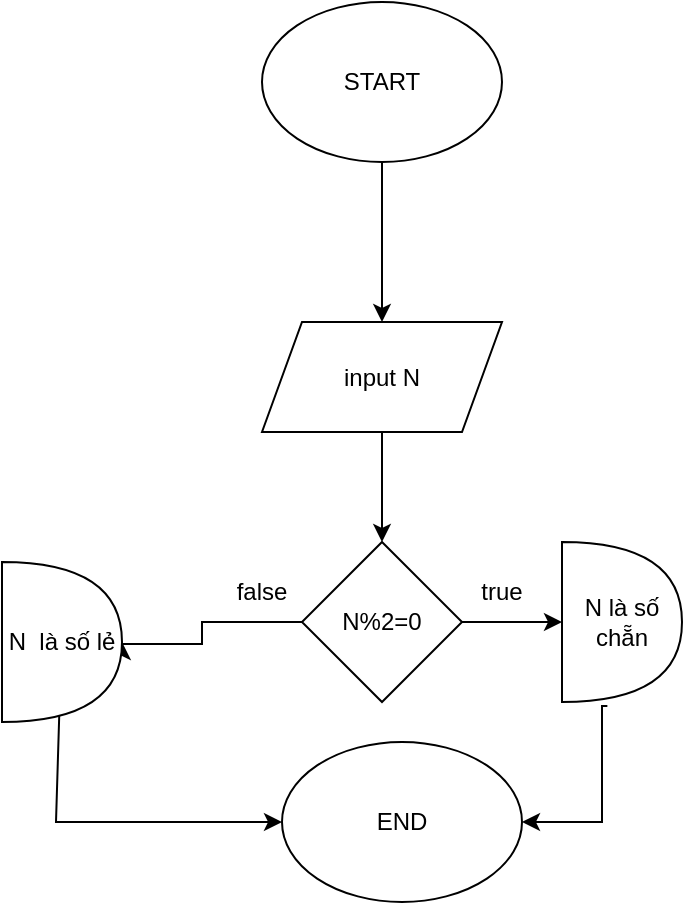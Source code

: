 <mxfile version="25.0.3">
  <diagram name="Page-1" id="uVEqQPOqNkXkomLIWOuy">
    <mxGraphModel grid="1" page="1" gridSize="10" guides="1" tooltips="1" connect="1" arrows="1" fold="1" pageScale="1" pageWidth="827" pageHeight="1169" math="0" shadow="0">
      <root>
        <mxCell id="0" />
        <mxCell id="1" parent="0" />
        <mxCell id="BBu3Bm-ETwWqkgbNOZqU-3" style="edgeStyle=orthogonalEdgeStyle;rounded=0;orthogonalLoop=1;jettySize=auto;html=1;entryX=0.5;entryY=0;entryDx=0;entryDy=0;" edge="1" parent="1" source="BBu3Bm-ETwWqkgbNOZqU-1" target="BBu3Bm-ETwWqkgbNOZqU-2">
          <mxGeometry relative="1" as="geometry" />
        </mxCell>
        <mxCell id="BBu3Bm-ETwWqkgbNOZqU-1" value="&lt;font style=&quot;vertical-align: inherit;&quot;&gt;&lt;font style=&quot;vertical-align: inherit;&quot;&gt;START&lt;/font&gt;&lt;/font&gt;" style="ellipse;whiteSpace=wrap;html=1;" vertex="1" parent="1">
          <mxGeometry x="350" y="370" width="120" height="80" as="geometry" />
        </mxCell>
        <mxCell id="BBu3Bm-ETwWqkgbNOZqU-5" style="edgeStyle=orthogonalEdgeStyle;rounded=0;orthogonalLoop=1;jettySize=auto;html=1;entryX=0.5;entryY=0;entryDx=0;entryDy=0;" edge="1" parent="1" source="BBu3Bm-ETwWqkgbNOZqU-2" target="BBu3Bm-ETwWqkgbNOZqU-4">
          <mxGeometry relative="1" as="geometry" />
        </mxCell>
        <mxCell id="BBu3Bm-ETwWqkgbNOZqU-2" value="&lt;font style=&quot;vertical-align: inherit;&quot;&gt;&lt;font style=&quot;vertical-align: inherit;&quot;&gt;input N&lt;/font&gt;&lt;/font&gt;" style="shape=parallelogram;perimeter=parallelogramPerimeter;whiteSpace=wrap;html=1;fixedSize=1;" vertex="1" parent="1">
          <mxGeometry x="350" y="530" width="120" height="55" as="geometry" />
        </mxCell>
        <mxCell id="BBu3Bm-ETwWqkgbNOZqU-6" style="edgeStyle=orthogonalEdgeStyle;rounded=0;orthogonalLoop=1;jettySize=auto;html=1;" edge="1" parent="1" source="BBu3Bm-ETwWqkgbNOZqU-4">
          <mxGeometry relative="1" as="geometry">
            <mxPoint x="500" y="680" as="targetPoint" />
          </mxGeometry>
        </mxCell>
        <mxCell id="BBu3Bm-ETwWqkgbNOZqU-9" style="edgeStyle=orthogonalEdgeStyle;rounded=0;orthogonalLoop=1;jettySize=auto;html=1;" edge="1" parent="1" source="BBu3Bm-ETwWqkgbNOZqU-4">
          <mxGeometry relative="1" as="geometry">
            <mxPoint x="280" y="690" as="targetPoint" />
            <Array as="points">
              <mxPoint x="320" y="680" />
              <mxPoint x="320" y="691" />
            </Array>
          </mxGeometry>
        </mxCell>
        <mxCell id="BBu3Bm-ETwWqkgbNOZqU-4" value="N%2=0" style="rhombus;whiteSpace=wrap;html=1;" vertex="1" parent="1">
          <mxGeometry x="370" y="640" width="80" height="80" as="geometry" />
        </mxCell>
        <mxCell id="BBu3Bm-ETwWqkgbNOZqU-13" style="edgeStyle=orthogonalEdgeStyle;rounded=0;orthogonalLoop=1;jettySize=auto;html=1;entryX=1;entryY=0.5;entryDx=0;entryDy=0;exitX=0.378;exitY=1.025;exitDx=0;exitDy=0;exitPerimeter=0;" edge="1" parent="1" source="evVV9D3O2MCV8zNOcqYR-3" target="BBu3Bm-ETwWqkgbNOZqU-15">
          <mxGeometry relative="1" as="geometry">
            <mxPoint x="490" y="780" as="targetPoint" />
            <Array as="points">
              <mxPoint x="520" y="722" />
              <mxPoint x="520" y="780" />
            </Array>
            <mxPoint x="555" y="720" as="sourcePoint" />
          </mxGeometry>
        </mxCell>
        <mxCell id="BBu3Bm-ETwWqkgbNOZqU-11" value="true" style="text;html=1;align=center;verticalAlign=middle;whiteSpace=wrap;rounded=0;" vertex="1" parent="1">
          <mxGeometry x="440" y="650" width="60" height="30" as="geometry" />
        </mxCell>
        <mxCell id="BBu3Bm-ETwWqkgbNOZqU-12" value="false" style="text;html=1;align=center;verticalAlign=middle;whiteSpace=wrap;rounded=0;" vertex="1" parent="1">
          <mxGeometry x="320" y="650" width="60" height="30" as="geometry" />
        </mxCell>
        <mxCell id="BBu3Bm-ETwWqkgbNOZqU-14" value="" style="endArrow=classic;html=1;rounded=0;entryX=0;entryY=0.5;entryDx=0;entryDy=0;exitX=0.478;exitY=0.933;exitDx=0;exitDy=0;exitPerimeter=0;" edge="1" parent="1" source="evVV9D3O2MCV8zNOcqYR-2" target="BBu3Bm-ETwWqkgbNOZqU-15">
          <mxGeometry width="50" height="50" relative="1" as="geometry">
            <mxPoint x="280" y="740" as="sourcePoint" />
            <mxPoint x="360" y="780" as="targetPoint" />
            <Array as="points">
              <mxPoint x="247" y="780" />
            </Array>
          </mxGeometry>
        </mxCell>
        <mxCell id="BBu3Bm-ETwWqkgbNOZqU-15" value="END" style="ellipse;whiteSpace=wrap;html=1;" vertex="1" parent="1">
          <mxGeometry x="360" y="740" width="120" height="80" as="geometry" />
        </mxCell>
        <mxCell id="evVV9D3O2MCV8zNOcqYR-2" value="N&amp;nbsp; là số lẻ" style="shape=or;whiteSpace=wrap;html=1;" vertex="1" parent="1">
          <mxGeometry x="220" y="650" width="60" height="80" as="geometry" />
        </mxCell>
        <mxCell id="evVV9D3O2MCV8zNOcqYR-3" value="N là số chẵn" style="shape=or;whiteSpace=wrap;html=1;" vertex="1" parent="1">
          <mxGeometry x="500" y="640" width="60" height="80" as="geometry" />
        </mxCell>
      </root>
    </mxGraphModel>
  </diagram>
</mxfile>
